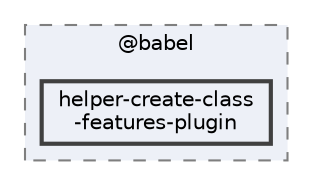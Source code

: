 digraph "pkiclassroomrescheduler/src/main/frontend/node_modules/@babel/helper-create-class-features-plugin"
{
 // LATEX_PDF_SIZE
  bgcolor="transparent";
  edge [fontname=Helvetica,fontsize=10,labelfontname=Helvetica,labelfontsize=10];
  node [fontname=Helvetica,fontsize=10,shape=box,height=0.2,width=0.4];
  compound=true
  subgraph clusterdir_bc8070c8b402176472541bb6f0cba6df {
    graph [ bgcolor="#edf0f7", pencolor="grey50", label="@babel", fontname=Helvetica,fontsize=10 style="filled,dashed", URL="dir_bc8070c8b402176472541bb6f0cba6df.html",tooltip=""]
  dir_334e49fa8245a723a6eaa8effffbed4b [label="helper-create-class\l-features-plugin", fillcolor="#edf0f7", color="grey25", style="filled,bold", URL="dir_334e49fa8245a723a6eaa8effffbed4b.html",tooltip=""];
  }
}
